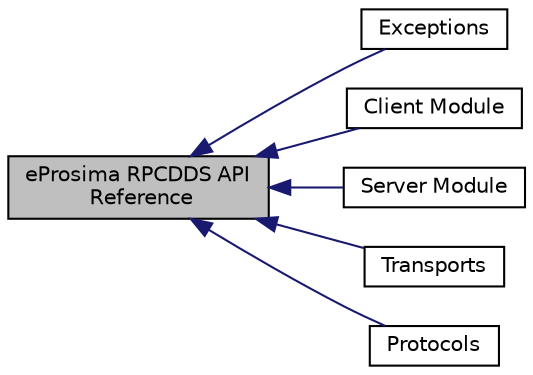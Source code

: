 digraph "eProsima RPCDDS API Reference"
{
  edge [fontname="Helvetica",fontsize="10",labelfontname="Helvetica",labelfontsize="10"];
  node [fontname="Helvetica",fontsize="10",shape=record];
  rankdir=LR;
  Node0 [label="eProsima RPCDDS API\l Reference",height=0.2,width=0.4,color="black", fillcolor="grey75", style="filled" fontcolor="black"];
  Node3 [label="Exceptions",height=0.2,width=0.4,color="black", fillcolor="white", style="filled",URL="$group___e_x_c_e_p_t_i_o_n_m_o_d_u_l_e.html",tooltip="Exceptions used by the eProsima RPCDDS API. All exceptions defined in this module are thrown by the e..."];
  Node1 [label="Client Module",height=0.2,width=0.4,color="black", fillcolor="white", style="filled",URL="$group___p_r_o_x_y_m_o_d_u_l_e.html",tooltip="This group contains related API to create a client application. This API is used by the tool rpcddsge..."];
  Node2 [label="Server Module",height=0.2,width=0.4,color="black", fillcolor="white", style="filled",URL="$group___s_e_r_v_e_r_m_o_d_u_l_e.html",tooltip="This group contains related API to create a server application. Except the custom server&#39;s strategies..."];
  Node4 [label="Transports",height=0.2,width=0.4,color="black", fillcolor="white", style="filled",URL="$group___t_r_a_n_s_p_o_r_t_m_o_d_u_l_e.html",tooltip="Network transports that eProsima RPCDDS library offers. These transports define how a connection is e..."];
  Node5 [label="Protocols",height=0.2,width=0.4,color="black", fillcolor="white", style="filled",URL="$group___p_r_o_t_o_c_o_l_m_o_d_u_l_e.html",tooltip="Protocols used by the RPCs. They define how to serialize and deserialize the information and use a ep..."];
  Node0->Node1 [shape=plaintext, color="midnightblue", dir="back", style="solid"];
  Node0->Node2 [shape=plaintext, color="midnightblue", dir="back", style="solid"];
  Node0->Node3 [shape=plaintext, color="midnightblue", dir="back", style="solid"];
  Node0->Node4 [shape=plaintext, color="midnightblue", dir="back", style="solid"];
  Node0->Node5 [shape=plaintext, color="midnightblue", dir="back", style="solid"];
}
